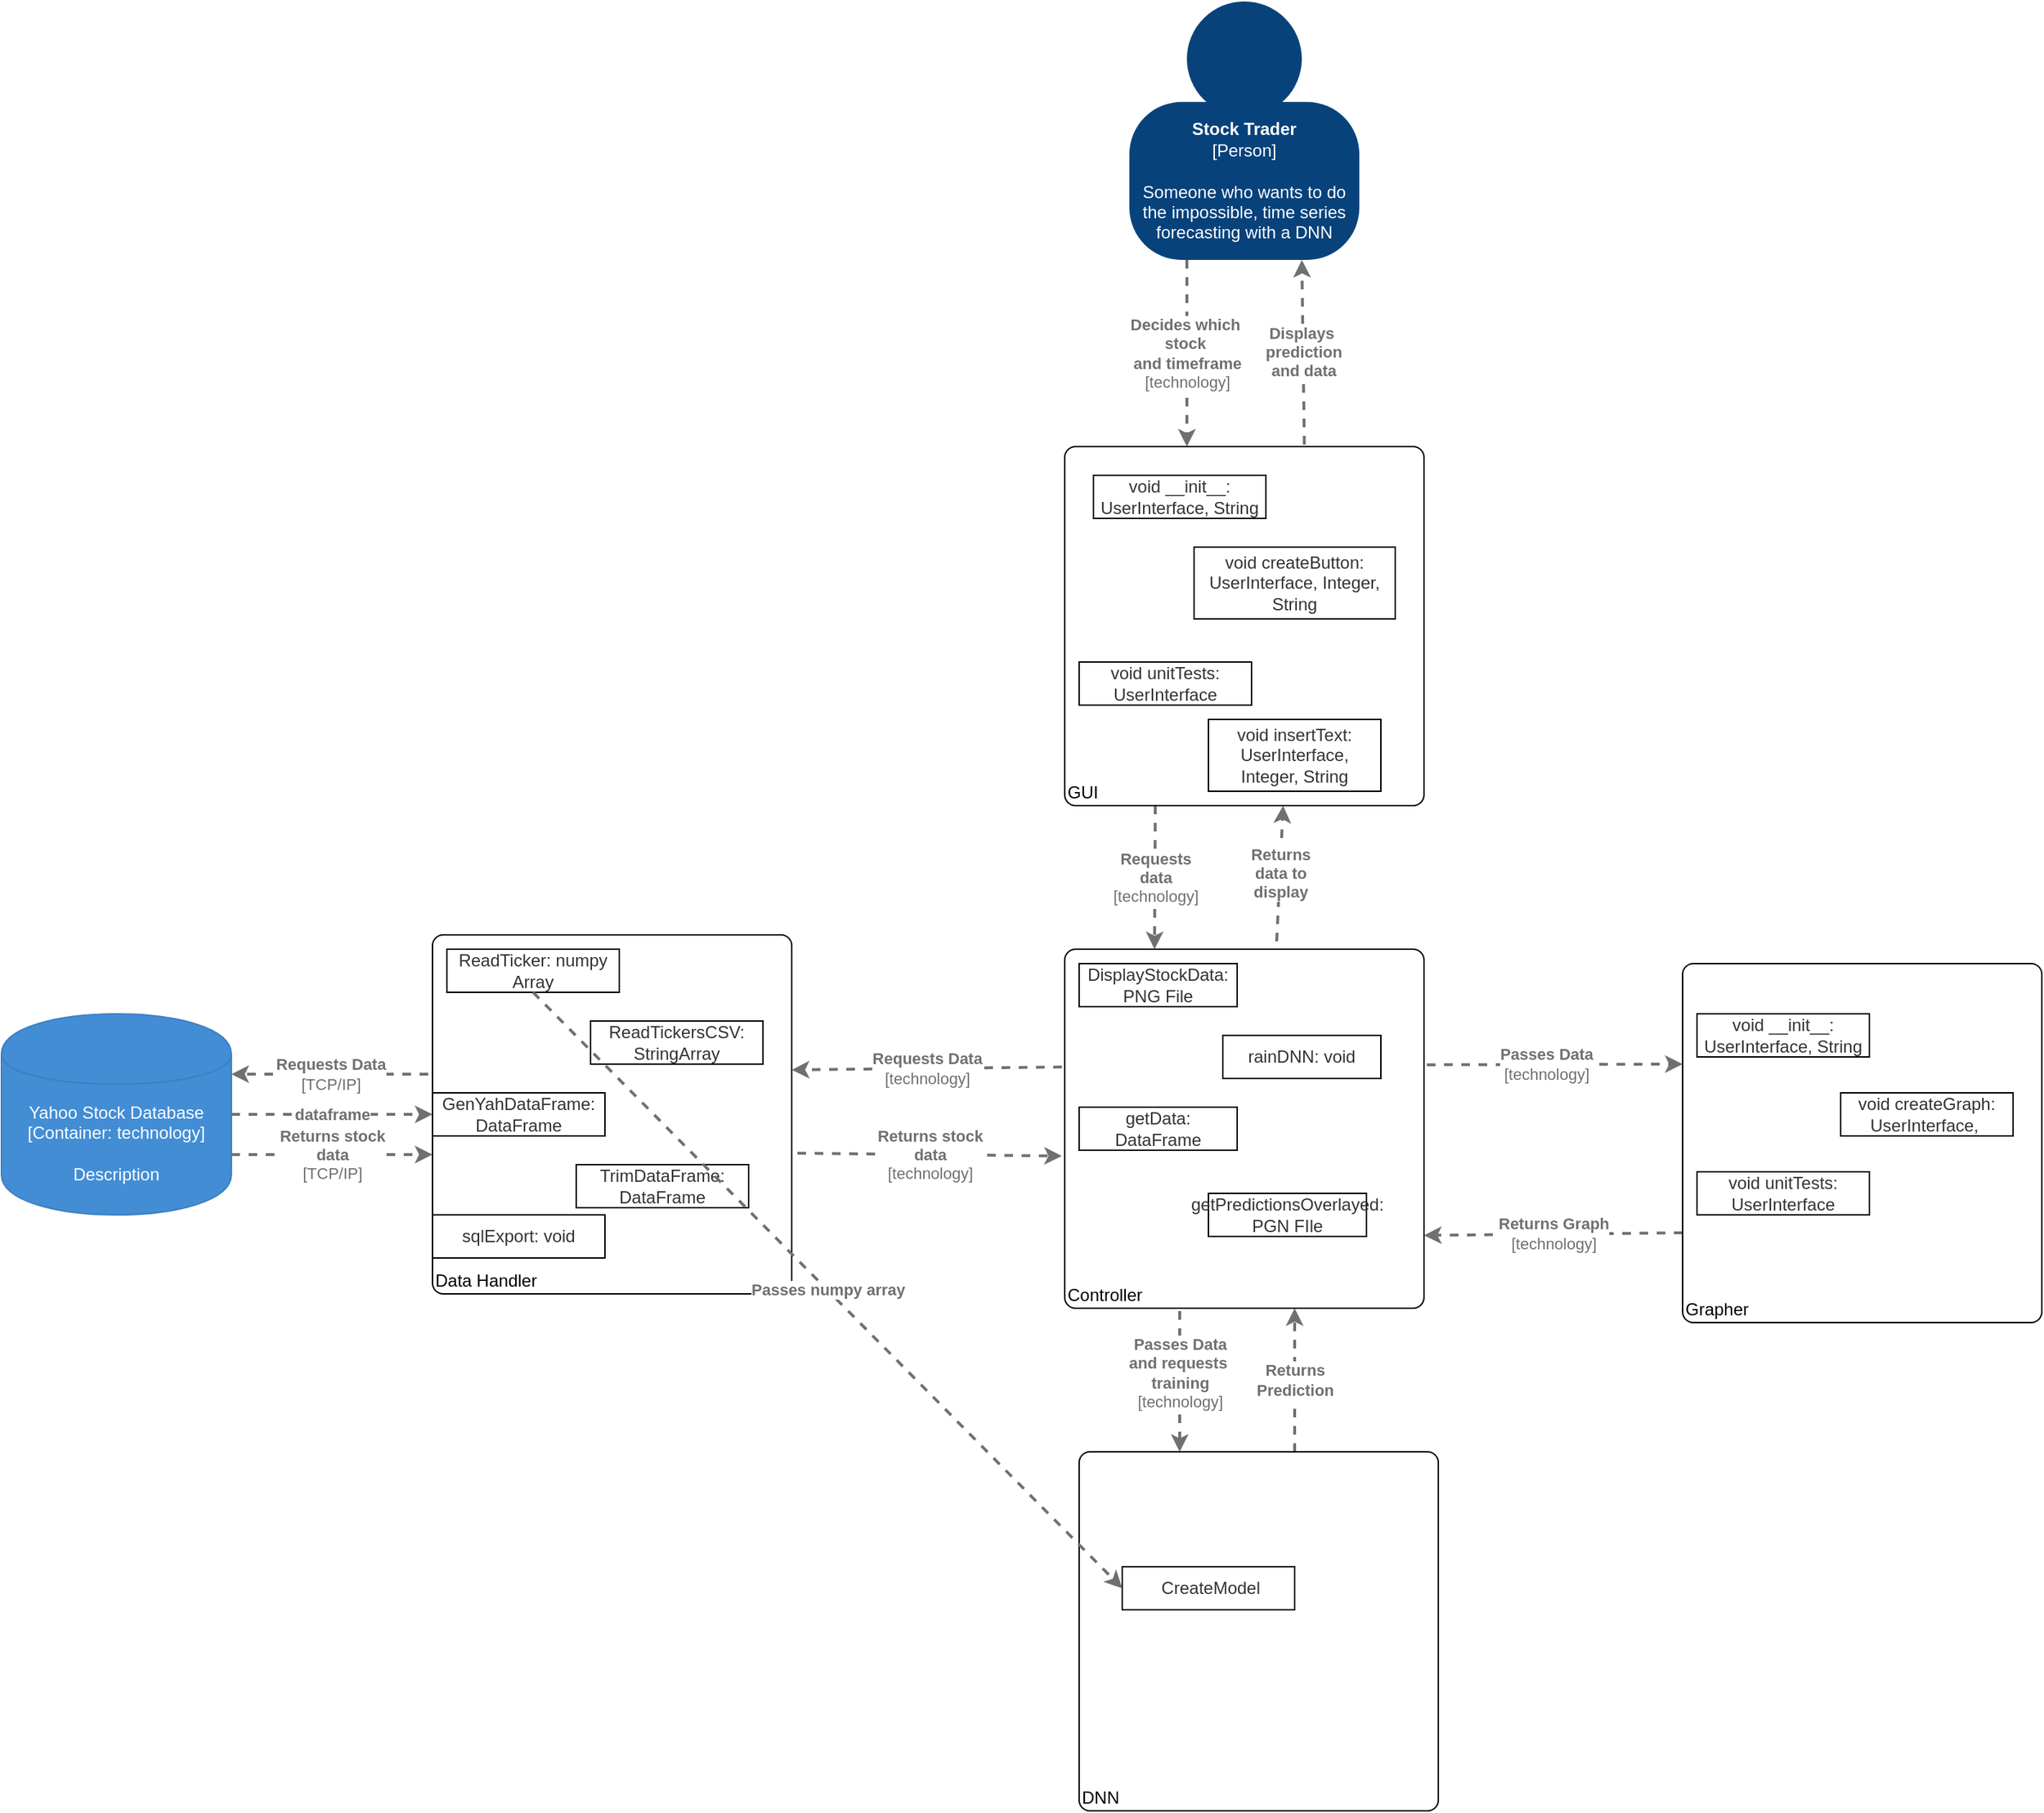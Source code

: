 <mxfile version="12.7.4" type="device"><diagram id="8aKFeLqQiVUKI1r2VOMC" name="Page-1"><mxGraphModel dx="2510" dy="2518" grid="1" gridSize="10" guides="1" tooltips="1" connect="1" arrows="1" fold="1" page="1" pageScale="1" pageWidth="850" pageHeight="1100" math="0" shadow="0"><root><mxCell id="0"/><mxCell id="1" parent="0"/><object label="&lt;div style=&quot;text-align: left&quot;&gt;Data Handler&lt;/div&gt;" placeholders="1" c4Name="hostname" c4Type="DeploymentNode" c4OperationSystem="operationSystem" c4ScalingFactor="scalingFactor" id="pXd897ZrWEzodSyiPCNO-20"><mxCell style="rounded=1;whiteSpace=wrap;html=1;labelBackgroundColor=none;fillColor=#ffffff;fontColor=#000000;align=left;arcSize=3;strokeColor=#000000;verticalAlign=bottom;" parent="1" vertex="1"><mxGeometry x="-140" y="550" width="250" height="250" as="geometry"/><C4DeploymentNode as="c4"/></mxCell></object><mxCell id="pXd897ZrWEzodSyiPCNO-1" value="" style="group;rounded=0;labelBackgroundColor=none;fillColor=none;fontColor=#ffffff;align=center;html=1;" parent="1" vertex="1" connectable="0"><mxGeometry x="345" y="-100" width="160" height="180" as="geometry"/><C4Person as="c4"/></mxCell><object label="&lt;b&gt;Stock Trader&lt;/b&gt;&lt;div&gt;[Person]&lt;/div&gt;&lt;div&gt;&lt;br&gt;&lt;/div&gt;&lt;div&gt;Someone who wants to do the impossible, time series forecasting with a DNN&lt;/div&gt;" placeholders="1" c4Name="name" c4Type="body" c4Description="Description" id="pXd897ZrWEzodSyiPCNO-2"><mxCell style="rounded=1;whiteSpace=wrap;html=1;labelBackgroundColor=none;fillColor=#08427b;fontColor=#ffffff;align=center;arcSize=33;strokeColor=3c7fc0;" parent="pXd897ZrWEzodSyiPCNO-1" vertex="1"><mxGeometry y="70" width="160" height="110" as="geometry"/><C4Person as="c4"/></mxCell></object><mxCell id="pXd897ZrWEzodSyiPCNO-3" value="" style="ellipse;whiteSpace=wrap;html=1;aspect=fixed;rounded=0;labelBackgroundColor=none;fillColor=#08427b;fontSize=12;fontColor=#ffffff;align=center;strokeColor=3c7fc0;" parent="pXd897ZrWEzodSyiPCNO-1" vertex="1"><mxGeometry x="40" width="80" height="80" as="geometry"/><C4Person as="c4"/></mxCell><object label="&lt;div style=&quot;text-align: left&quot;&gt;&lt;div style=&quot;text-align: center&quot;&gt;&lt;b&gt;Decides which&amp;nbsp;&lt;/b&gt;&lt;/div&gt;&lt;div style=&quot;text-align: center&quot;&gt;&lt;b&gt;stock&amp;nbsp;&lt;/b&gt;&lt;/div&gt;&lt;div style=&quot;text-align: center&quot;&gt;&lt;b&gt;and timeframe&lt;/b&gt;&lt;/div&gt;&lt;div style=&quot;text-align: center&quot;&gt;[technology]&lt;/div&gt;&lt;/div&gt;" c4Type="Relationship" c4Description="Description" c4Technology="technology" id="pXd897ZrWEzodSyiPCNO-5"><mxCell style="edgeStyle=none;rounded=0;html=1;jettySize=auto;orthogonalLoop=1;strokeColor=#707070;strokeWidth=2;fontColor=#707070;jumpStyle=none;dashed=1;exitX=0.25;exitY=1;exitDx=0;exitDy=0;" parent="1" source="pXd897ZrWEzodSyiPCNO-2" edge="1"><mxGeometry width="160" relative="1" as="geometry"><mxPoint x="455" y="450" as="sourcePoint"/><mxPoint x="385" y="210" as="targetPoint"/></mxGeometry><C4Relationship as="c4"/></mxCell></object><object label="&lt;div style=&quot;text-align: left&quot;&gt;&lt;div style=&quot;text-align: center&quot;&gt;&lt;b&gt;Displays&amp;nbsp;&lt;/b&gt;&lt;/div&gt;&lt;div style=&quot;text-align: center&quot;&gt;&lt;b&gt;prediction&lt;/b&gt;&lt;/div&gt;&lt;div style=&quot;text-align: center&quot;&gt;&lt;b&gt;and data&lt;/b&gt;&lt;/div&gt;&lt;/div&gt;" c4Type="Relationship" c4Description="Description" c4Technology="technology" id="pXd897ZrWEzodSyiPCNO-6"><mxCell style="edgeStyle=none;rounded=0;html=1;jettySize=auto;orthogonalLoop=1;strokeColor=#707070;strokeWidth=2;fontColor=#707070;jumpStyle=none;dashed=1;entryX=0.75;entryY=1;entryDx=0;entryDy=0;exitX=0.667;exitY=-0.006;exitDx=0;exitDy=0;exitPerimeter=0;" parent="1" source="x36XpXvRfoFyNdrX_DF--15" target="pXd897ZrWEzodSyiPCNO-2" edge="1"><mxGeometry width="160" relative="1" as="geometry"><mxPoint x="465" y="290" as="sourcePoint"/><mxPoint x="465" y="430" as="targetPoint"/></mxGeometry><C4Relationship as="c4"/></mxCell></object><object label="&lt;div style=&quot;text-align: left&quot;&gt;&lt;div style=&quot;text-align: center&quot;&gt;&lt;b&gt;Requests&lt;/b&gt;&lt;/div&gt;&lt;div style=&quot;text-align: center&quot;&gt;&lt;b&gt;data&lt;/b&gt;&lt;/div&gt;&lt;div style=&quot;text-align: center&quot;&gt;[technology]&lt;/div&gt;&lt;/div&gt;" c4Type="Relationship" c4Description="Description" c4Technology="technology" id="pXd897ZrWEzodSyiPCNO-8"><mxCell style="edgeStyle=none;rounded=0;html=1;jettySize=auto;orthogonalLoop=1;strokeColor=#707070;strokeWidth=2;fontColor=#707070;jumpStyle=none;dashed=1;entryX=0.25;entryY=0;entryDx=0;entryDy=0;" parent="1" target="x36XpXvRfoFyNdrX_DF--12" edge="1"><mxGeometry width="160" relative="1" as="geometry"><mxPoint x="363" y="460" as="sourcePoint"/><mxPoint x="360" y="440" as="targetPoint"/></mxGeometry><C4Relationship as="c4"/></mxCell></object><object label="&lt;div style=&quot;text-align: left&quot;&gt;&lt;div style=&quot;text-align: center&quot;&gt;&lt;b&gt;Returns&lt;/b&gt;&lt;/div&gt;&lt;div style=&quot;text-align: center&quot;&gt;&lt;b&gt;data to&lt;/b&gt;&lt;/div&gt;&lt;div style=&quot;text-align: center&quot;&gt;&lt;b&gt;display&lt;/b&gt;&lt;/div&gt;&lt;/div&gt;" c4Type="Relationship" c4Description="Description" c4Technology="technology" id="pXd897ZrWEzodSyiPCNO-10"><mxCell style="edgeStyle=none;rounded=0;html=1;jettySize=auto;orthogonalLoop=1;strokeColor=#707070;strokeWidth=2;fontColor=#707070;jumpStyle=none;dashed=1;exitX=0.59;exitY=-0.022;exitDx=0;exitDy=0;exitPerimeter=0;entryX=0.608;entryY=1;entryDx=0;entryDy=0;entryPerimeter=0;" parent="1" edge="1" target="x36XpXvRfoFyNdrX_DF--15" source="x36XpXvRfoFyNdrX_DF--12"><mxGeometry width="160" relative="1" as="geometry"><mxPoint x="440" y="440" as="sourcePoint"/><mxPoint x="448" y="470" as="targetPoint"/></mxGeometry><C4Relationship as="c4"/></mxCell></object><object label="&lt;div style=&quot;text-align: left&quot;&gt;&lt;div style=&quot;text-align: center&quot;&gt;&lt;b&gt;Requests Data&lt;/b&gt;&lt;/div&gt;&lt;div style=&quot;text-align: center&quot;&gt;[technology]&lt;/div&gt;&lt;/div&gt;" c4Type="Relationship" c4Description="Description" c4Technology="technology" id="pXd897ZrWEzodSyiPCNO-14"><mxCell style="edgeStyle=none;rounded=0;html=1;jettySize=auto;orthogonalLoop=1;strokeColor=#707070;strokeWidth=2;fontColor=#707070;jumpStyle=none;dashed=1;exitX=-0.008;exitY=0.328;exitDx=0;exitDy=0;exitPerimeter=0;" parent="1" source="x36XpXvRfoFyNdrX_DF--12" edge="1"><mxGeometry width="160" relative="1" as="geometry"><mxPoint x="210" y="644" as="sourcePoint"/><mxPoint x="110" y="644" as="targetPoint"/></mxGeometry><C4Relationship as="c4"/></mxCell></object><object label="&lt;div style=&quot;text-align: left&quot;&gt;&lt;div style=&quot;text-align: center&quot;&gt;&lt;b&gt;Passes Data&lt;/b&gt;&lt;/div&gt;&lt;div style=&quot;text-align: center&quot;&gt;&lt;b&gt;and&amp;nbsp;requests&amp;nbsp;&lt;/b&gt;&lt;/div&gt;&lt;div style=&quot;text-align: center&quot;&gt;&lt;b&gt;training&lt;/b&gt;&lt;/div&gt;&lt;div style=&quot;text-align: center&quot;&gt;[technology]&lt;/div&gt;&lt;/div&gt;" c4Type="Relationship" c4Description="Description" c4Technology="technology" id="pXd897ZrWEzodSyiPCNO-15"><mxCell style="edgeStyle=none;rounded=0;html=1;jettySize=auto;orthogonalLoop=1;strokeColor=#707070;strokeWidth=2;fontColor=#707070;jumpStyle=none;dashed=1;" parent="1" edge="1"><mxGeometry width="160" relative="1" as="geometry"><mxPoint x="380" y="800" as="sourcePoint"/><mxPoint x="380" y="910" as="targetPoint"/></mxGeometry><C4Relationship as="c4"/></mxCell></object><object label="&lt;div style=&quot;text-align: left&quot;&gt;&lt;div style=&quot;text-align: center&quot;&gt;&lt;b&gt;Passes Data&lt;/b&gt;&lt;/div&gt;&lt;div style=&quot;text-align: center&quot;&gt;[technology]&lt;/div&gt;&lt;/div&gt;" c4Type="Relationship" c4Description="Description" c4Technology="technology" id="pXd897ZrWEzodSyiPCNO-16"><mxCell style="edgeStyle=none;rounded=0;html=1;jettySize=auto;orthogonalLoop=1;strokeColor=#707070;strokeWidth=2;fontColor=#707070;jumpStyle=none;dashed=1;entryX=0;entryY=0.25;entryDx=0;entryDy=0;" parent="1" edge="1"><mxGeometry width="160" relative="1" as="geometry"><mxPoint x="540" y="640.5" as="sourcePoint"/><mxPoint x="730" y="640" as="targetPoint"/></mxGeometry><C4Relationship as="c4"/></mxCell></object><object label="&lt;div style=&quot;text-align: left&quot;&gt;&lt;div style=&quot;text-align: center&quot;&gt;&lt;b&gt;Returns stock&lt;/b&gt;&lt;/div&gt;&lt;div style=&quot;text-align: center&quot;&gt;&lt;b&gt;data&lt;/b&gt;&lt;/div&gt;&lt;div style=&quot;text-align: center&quot;&gt;[technology]&lt;/div&gt;&lt;/div&gt;" c4Type="Relationship" c4Description="Description" c4Technology="technology" id="pXd897ZrWEzodSyiPCNO-17"><mxCell style="edgeStyle=none;rounded=0;html=1;jettySize=auto;orthogonalLoop=1;strokeColor=#707070;strokeWidth=2;fontColor=#707070;jumpStyle=none;dashed=1;exitX=1.016;exitY=0.608;exitDx=0;exitDy=0;exitPerimeter=0;entryX=-0.008;entryY=0.576;entryDx=0;entryDy=0;entryPerimeter=0;" parent="1" source="pXd897ZrWEzodSyiPCNO-20" target="x36XpXvRfoFyNdrX_DF--12" edge="1"><mxGeometry width="160" relative="1" as="geometry"><mxPoint x="240" y="712.5" as="sourcePoint"/><mxPoint x="250" y="703" as="targetPoint"/></mxGeometry><C4Relationship as="c4"/></mxCell></object><object label="&lt;div style=&quot;text-align: left&quot;&gt;&lt;div style=&quot;text-align: center&quot;&gt;&lt;b&gt;Returns Graph&lt;/b&gt;&lt;/div&gt;&lt;div style=&quot;text-align: center&quot;&gt;[technology]&lt;/div&gt;&lt;/div&gt;" c4Type="Relationship" c4Description="Description" c4Technology="technology" id="pXd897ZrWEzodSyiPCNO-18"><mxCell style="edgeStyle=none;rounded=0;html=1;jettySize=auto;orthogonalLoop=1;strokeColor=#707070;strokeWidth=2;fontColor=#707070;jumpStyle=none;dashed=1;exitX=0;exitY=0.75;exitDx=0;exitDy=0;" parent="1" source="x36XpXvRfoFyNdrX_DF--16" edge="1"><mxGeometry width="160" relative="1" as="geometry"><mxPoint x="720" y="759" as="sourcePoint"/><mxPoint x="550" y="759.25" as="targetPoint"/></mxGeometry><C4Relationship as="c4"/></mxCell></object><object label="&lt;div style=&quot;text-align: left&quot;&gt;&lt;div style=&quot;text-align: center&quot;&gt;&lt;b&gt;Returns&lt;/b&gt;&lt;/div&gt;&lt;div style=&quot;text-align: center&quot;&gt;&lt;b&gt;Prediction&lt;/b&gt;&lt;/div&gt;&lt;/div&gt;" c4Type="Relationship" c4Description="Description" c4Technology="technology" id="pXd897ZrWEzodSyiPCNO-19"><mxCell style="edgeStyle=none;rounded=0;html=1;jettySize=auto;orthogonalLoop=1;strokeColor=#707070;strokeWidth=2;fontColor=#707070;jumpStyle=none;dashed=1;" parent="1" edge="1"><mxGeometry width="160" relative="1" as="geometry"><mxPoint x="460" y="910" as="sourcePoint"/><mxPoint x="460" y="810" as="targetPoint"/></mxGeometry><C4Relationship as="c4"/></mxCell></object><object label="&lt;span&gt;Yahoo Stock Database&lt;/span&gt;&lt;div&gt;[Container:&amp;nbsp;technology]&lt;/div&gt;&lt;div&gt;&lt;br&gt;&lt;/div&gt;&lt;div&gt;Description&lt;/div&gt;" placeholders="1" c4Type="Database" c4Technology="technology" c4Description="Description" id="pXd897ZrWEzodSyiPCNO-21"><mxCell style="shape=cylinder;whiteSpace=wrap;html=1;boundedLbl=1;rounded=0;labelBackgroundColor=none;fillColor=#438dd5;fontSize=12;fontColor=#ffffff;align=center;strokeColor=#3c7fc0;" parent="1" vertex="1"><mxGeometry x="-440" y="605" width="160" height="140" as="geometry"/><C4Database as="c4"/></mxCell></object><object label="&lt;div style=&quot;text-align: left&quot;&gt;&lt;div style=&quot;text-align: center&quot;&gt;&lt;b&gt;Requests Data&lt;/b&gt;&lt;/div&gt;&lt;div style=&quot;text-align: center&quot;&gt;[TCP/IP]&lt;/div&gt;&lt;/div&gt;" c4Type="Relationship" c4Description="Description" c4Technology="technology" id="pXd897ZrWEzodSyiPCNO-22"><mxCell style="edgeStyle=none;rounded=0;html=1;jettySize=auto;orthogonalLoop=1;strokeColor=#707070;strokeWidth=2;fontColor=#707070;jumpStyle=none;dashed=1;entryX=1;entryY=0.3;entryDx=0;entryDy=0;" parent="1" edge="1" target="pXd897ZrWEzodSyiPCNO-21"><mxGeometry width="160" relative="1" as="geometry"><mxPoint x="-143" y="647" as="sourcePoint"/><mxPoint x="-260" y="600" as="targetPoint"/></mxGeometry><C4Relationship as="c4"/></mxCell></object><object label="&lt;div style=&quot;text-align: left&quot;&gt;&lt;div style=&quot;text-align: center&quot;&gt;&lt;b&gt;Returns stock&lt;/b&gt;&lt;/div&gt;&lt;div style=&quot;text-align: center&quot;&gt;&lt;b&gt;data&lt;/b&gt;&lt;/div&gt;&lt;div style=&quot;text-align: center&quot;&gt;[TCP/IP]&lt;br&gt;&lt;/div&gt;&lt;/div&gt;" c4Type="Relationship" c4Description="Description" c4Technology="technology" id="pXd897ZrWEzodSyiPCNO-23"><mxCell style="edgeStyle=none;rounded=0;html=1;jettySize=auto;orthogonalLoop=1;strokeColor=#707070;strokeWidth=2;fontColor=#707070;jumpStyle=none;dashed=1;exitX=1;exitY=0.7;exitDx=0;exitDy=0;" parent="1" source="pXd897ZrWEzodSyiPCNO-21" edge="1"><mxGeometry width="160" relative="1" as="geometry"><mxPoint x="-340" y="705.0" as="sourcePoint"/><mxPoint x="-140" y="703" as="targetPoint"/></mxGeometry><C4Relationship as="c4"/></mxCell></object><mxCell id="x36XpXvRfoFyNdrX_DF--2" value="&lt;span style=&quot;white-space: normal&quot;&gt;&lt;span style=&quot;color: rgb(51 , 51 , 51)&quot;&gt;ReadTickersCSV: StringArray&lt;/span&gt;&lt;/span&gt;" style="rounded=0;whiteSpace=wrap;html=1;" vertex="1" parent="1"><mxGeometry x="-30" y="610" width="120" height="30" as="geometry"/></mxCell><mxCell id="x36XpXvRfoFyNdrX_DF--3" value="&lt;span style=&quot;white-space: normal&quot;&gt;&lt;span style=&quot;color: rgb(51 , 51 , 51)&quot;&gt;GenYahDataFrame: DataFrame&lt;/span&gt;&lt;/span&gt;" style="rounded=0;whiteSpace=wrap;html=1;" vertex="1" parent="1"><mxGeometry x="-140" y="660" width="120" height="30" as="geometry"/></mxCell><mxCell id="x36XpXvRfoFyNdrX_DF--4" value="&lt;span&gt;&lt;span style=&quot;color: rgb(51 , 51 , 51)&quot;&gt;TrimDataFrame: DataFrame&lt;/span&gt;&lt;/span&gt;" style="rounded=0;whiteSpace=wrap;html=1;" vertex="1" parent="1"><mxGeometry x="-40" y="710" width="120" height="30" as="geometry"/></mxCell><mxCell id="x36XpXvRfoFyNdrX_DF--6" value="&lt;span&gt;&lt;span style=&quot;color: rgb(51 , 51 , 51)&quot;&gt;sqlExport: void&lt;/span&gt;&lt;/span&gt;" style="rounded=0;whiteSpace=wrap;html=1;" vertex="1" parent="1"><mxGeometry x="-140" y="745" width="120" height="30" as="geometry"/></mxCell><mxCell id="x36XpXvRfoFyNdrX_DF--7" value="&lt;span&gt;&lt;span style=&quot;color: rgb(51 , 51 , 51)&quot;&gt;ReadTicker: numpy Array&lt;/span&gt;&lt;/span&gt;" style="rounded=0;whiteSpace=wrap;html=1;" vertex="1" parent="1"><mxGeometry x="-130" y="560" width="120" height="30" as="geometry"/></mxCell><object label="&lt;div style=&quot;text-align: left&quot;&gt;Controller&lt;/div&gt;" placeholders="1" c4Name="hostname" c4Type="DeploymentNode" c4OperationSystem="operationSystem" c4ScalingFactor="scalingFactor" id="x36XpXvRfoFyNdrX_DF--12"><mxCell style="rounded=1;whiteSpace=wrap;html=1;labelBackgroundColor=none;fillColor=#ffffff;fontColor=#000000;align=left;arcSize=3;strokeColor=#000000;verticalAlign=bottom;" vertex="1" parent="1"><mxGeometry x="300" y="560" width="250" height="250" as="geometry"/><C4DeploymentNode as="c4"/></mxCell></object><object label="&lt;div style=&quot;text-align: left&quot;&gt;DNN&lt;/div&gt;" placeholders="1" c4Name="hostname" c4Type="DeploymentNode" c4OperationSystem="operationSystem" c4ScalingFactor="scalingFactor" id="x36XpXvRfoFyNdrX_DF--13"><mxCell style="rounded=1;whiteSpace=wrap;html=1;labelBackgroundColor=none;fillColor=#ffffff;fontColor=#000000;align=left;arcSize=3;strokeColor=#000000;verticalAlign=bottom;" vertex="1" parent="1"><mxGeometry x="310" y="910" width="250" height="250" as="geometry"/><C4DeploymentNode as="c4"/></mxCell></object><mxCell id="x36XpXvRfoFyNdrX_DF--14" value="&lt;span&gt;&lt;span style=&quot;color: rgb(51 , 51 , 51)&quot;&gt;&amp;nbsp;CreateModel&lt;/span&gt;&lt;/span&gt;" style="rounded=0;whiteSpace=wrap;html=1;" vertex="1" parent="1"><mxGeometry x="340" y="990" width="120" height="30" as="geometry"/></mxCell><object label="&lt;div style=&quot;text-align: left&quot;&gt;GUI&lt;/div&gt;" placeholders="1" c4Name="hostname" c4Type="DeploymentNode" c4OperationSystem="operationSystem" c4ScalingFactor="scalingFactor" id="x36XpXvRfoFyNdrX_DF--15"><mxCell style="rounded=1;whiteSpace=wrap;html=1;labelBackgroundColor=none;fillColor=#ffffff;fontColor=#000000;align=left;arcSize=3;strokeColor=#000000;verticalAlign=bottom;" vertex="1" parent="1"><mxGeometry x="300" y="210" width="250" height="250" as="geometry"/><C4DeploymentNode as="c4"/></mxCell></object><object label="&lt;div style=&quot;text-align: left&quot;&gt;Grapher&lt;/div&gt;" placeholders="1" c4Name="hostname" c4Type="DeploymentNode" c4OperationSystem="operationSystem" c4ScalingFactor="scalingFactor" id="x36XpXvRfoFyNdrX_DF--16"><mxCell style="rounded=1;whiteSpace=wrap;html=1;labelBackgroundColor=none;fillColor=#ffffff;fontColor=#000000;align=left;arcSize=3;strokeColor=#000000;verticalAlign=bottom;" vertex="1" parent="1"><mxGeometry x="730" y="570" width="250" height="250" as="geometry"/><C4DeploymentNode as="c4"/></mxCell></object><object label="&lt;div style=&quot;text-align: left&quot;&gt;&lt;div style=&quot;text-align: center&quot;&gt;&lt;b&gt;Passes&amp;nbsp;numpy array&lt;/b&gt;&lt;/div&gt;&lt;/div&gt;" c4Type="Relationship" c4Description="Description" c4Technology="technology" id="x36XpXvRfoFyNdrX_DF--17"><mxCell style="edgeStyle=none;rounded=0;html=1;entryX=0;entryY=0.5;jettySize=auto;orthogonalLoop=1;strokeColor=#707070;strokeWidth=2;fontColor=#707070;jumpStyle=none;dashed=1;entryDx=0;entryDy=0;exitX=0.5;exitY=1;exitDx=0;exitDy=0;" edge="1" parent="1" source="x36XpXvRfoFyNdrX_DF--7" target="x36XpXvRfoFyNdrX_DF--14"><mxGeometry width="160" relative="1" as="geometry"><mxPoint x="-140" y="1050" as="sourcePoint"/><mxPoint x="20" y="1050" as="targetPoint"/></mxGeometry><C4Relationship as="c4"/></mxCell></object><object label="&lt;div style=&quot;text-align: left&quot;&gt;&lt;div style=&quot;text-align: center&quot;&gt;&lt;b&gt;dataframe&lt;/b&gt;&lt;/div&gt;&lt;/div&gt;" c4Type="Relationship" c4Description="Description" c4Technology="technology" id="x36XpXvRfoFyNdrX_DF--18"><mxCell style="edgeStyle=none;rounded=0;html=1;jettySize=auto;orthogonalLoop=1;strokeColor=#707070;strokeWidth=2;fontColor=#707070;jumpStyle=none;dashed=1;exitX=1;exitY=0.5;exitDx=0;exitDy=0;entryX=0;entryY=0.5;entryDx=0;entryDy=0;" edge="1" parent="1" source="pXd897ZrWEzodSyiPCNO-21" target="x36XpXvRfoFyNdrX_DF--3"><mxGeometry width="160" relative="1" as="geometry"><mxPoint x="90" y="550" as="sourcePoint"/><mxPoint x="-270" y="840" as="targetPoint"/></mxGeometry><C4Relationship as="c4"/></mxCell></object><mxCell id="x36XpXvRfoFyNdrX_DF--20" value="&lt;span&gt;&lt;span style=&quot;color: rgb(51 , 51 , 51)&quot;&gt;void __init__: UserInterface, String&lt;/span&gt;&lt;/span&gt;" style="rounded=0;whiteSpace=wrap;html=1;" vertex="1" parent="1"><mxGeometry x="740" y="605" width="120" height="30" as="geometry"/></mxCell><mxCell id="x36XpXvRfoFyNdrX_DF--21" value="&lt;span&gt;&lt;span style=&quot;color: rgb(51 , 51 , 51)&quot;&gt;void unitTests: UserInterface&lt;/span&gt;&lt;/span&gt;" style="rounded=0;whiteSpace=wrap;html=1;" vertex="1" parent="1"><mxGeometry x="740" y="715" width="120" height="30" as="geometry"/></mxCell><mxCell id="x36XpXvRfoFyNdrX_DF--22" value="&lt;span&gt;&lt;span style=&quot;color: rgb(51 , 51 , 51)&quot;&gt;void createGraph: UserInterface,&amp;nbsp;&lt;/span&gt;&lt;/span&gt;" style="rounded=0;whiteSpace=wrap;html=1;" vertex="1" parent="1"><mxGeometry x="840" y="660" width="120" height="30" as="geometry"/></mxCell><mxCell id="x36XpXvRfoFyNdrX_DF--24" value="&lt;span&gt;&lt;span style=&quot;color: rgb(51 , 51 , 51)&quot;&gt;void __init__: UserInterface, String&lt;/span&gt;&lt;/span&gt;" style="rounded=0;whiteSpace=wrap;html=1;" vertex="1" parent="1"><mxGeometry x="320" y="230" width="120" height="30" as="geometry"/></mxCell><mxCell id="x36XpXvRfoFyNdrX_DF--25" value="&lt;span&gt;&lt;span style=&quot;color: rgb(51 , 51 , 51)&quot;&gt;void createButton: UserInterface, Integer, String&lt;/span&gt;&lt;/span&gt;" style="rounded=0;whiteSpace=wrap;html=1;" vertex="1" parent="1"><mxGeometry x="390" y="280" width="140" height="50" as="geometry"/></mxCell><mxCell id="x36XpXvRfoFyNdrX_DF--26" value="&lt;span&gt;&lt;span style=&quot;color: rgb(51 , 51 , 51)&quot;&gt;void unitTests: UserInterface&lt;/span&gt;&lt;/span&gt;" style="rounded=0;whiteSpace=wrap;html=1;" vertex="1" parent="1"><mxGeometry x="310" y="360" width="120" height="30" as="geometry"/></mxCell><mxCell id="x36XpXvRfoFyNdrX_DF--27" value="&lt;span&gt;&lt;span style=&quot;color: rgb(51 , 51 , 51)&quot;&gt;void insertText: UserInterface, Integer, String&lt;/span&gt;&lt;/span&gt;" style="rounded=0;whiteSpace=wrap;html=1;" vertex="1" parent="1"><mxGeometry x="400" y="400" width="120" height="50" as="geometry"/></mxCell><mxCell id="x36XpXvRfoFyNdrX_DF--29" value="&lt;span&gt;&lt;span style=&quot;color: rgb(51 , 51 , 51)&quot;&gt;DisplayStockData: PNG File&lt;/span&gt;&lt;/span&gt;" style="rounded=0;whiteSpace=wrap;html=1;" vertex="1" parent="1"><mxGeometry x="310" y="570" width="110" height="30" as="geometry"/></mxCell><mxCell id="x36XpXvRfoFyNdrX_DF--30" value="&lt;span&gt;&lt;span style=&quot;color: rgb(51 , 51 , 51)&quot;&gt;rainDNN: void&lt;/span&gt;&lt;/span&gt;" style="rounded=0;whiteSpace=wrap;html=1;" vertex="1" parent="1"><mxGeometry x="410" y="620" width="110" height="30" as="geometry"/></mxCell><mxCell id="x36XpXvRfoFyNdrX_DF--31" value="&lt;span&gt;&lt;span style=&quot;color: rgb(51 , 51 , 51)&quot;&gt;getData: DataFrame&lt;/span&gt;&lt;/span&gt;" style="rounded=0;whiteSpace=wrap;html=1;" vertex="1" parent="1"><mxGeometry x="310" y="670" width="110" height="30" as="geometry"/></mxCell><mxCell id="x36XpXvRfoFyNdrX_DF--32" value="&lt;span&gt;&lt;span style=&quot;color: rgb(51 , 51 , 51)&quot;&gt;getPredictionsOverlayed: PGN FIle&lt;/span&gt;&lt;/span&gt;" style="rounded=0;whiteSpace=wrap;html=1;" vertex="1" parent="1"><mxGeometry x="400" y="730" width="110" height="30" as="geometry"/></mxCell></root></mxGraphModel></diagram></mxfile>